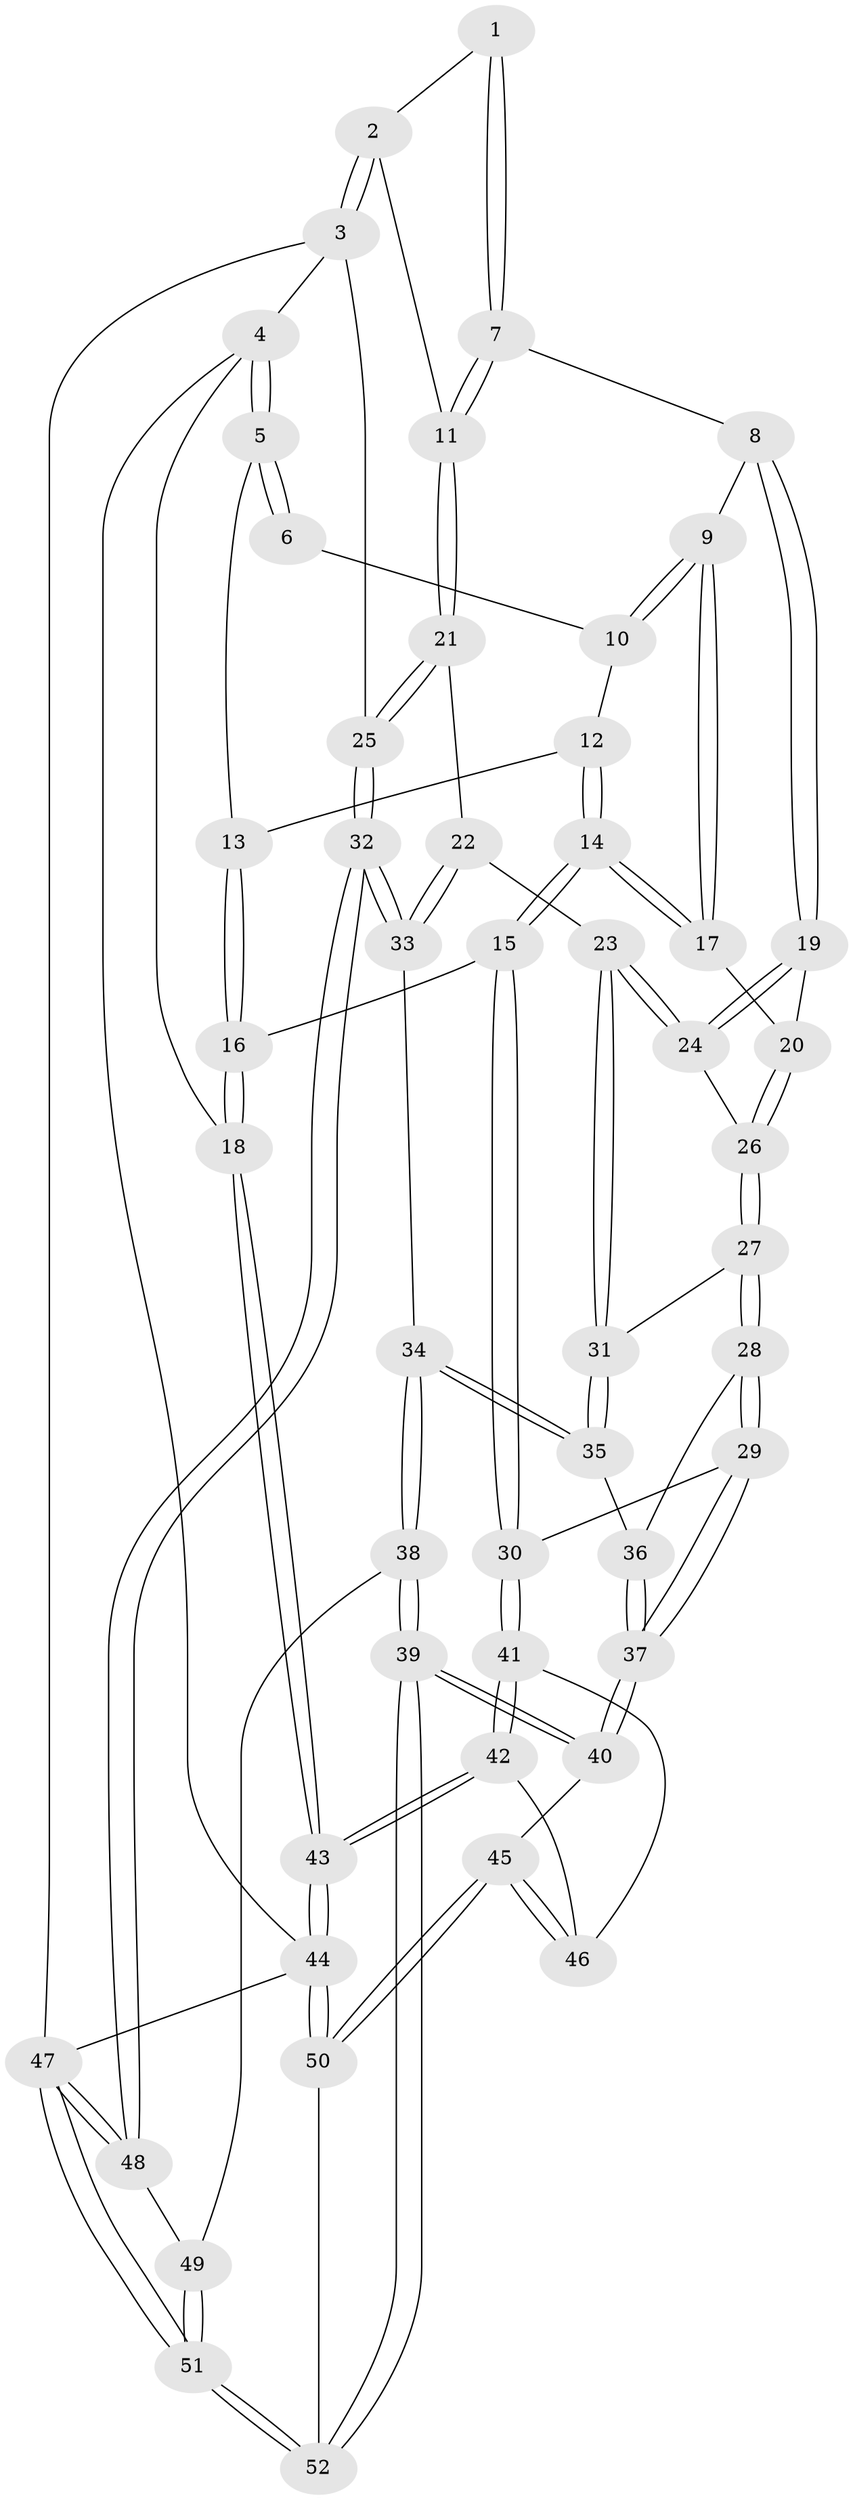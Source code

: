 // coarse degree distribution, {3: 0.3333333333333333, 6: 0.047619047619047616, 4: 0.2857142857142857, 2: 0.19047619047619047, 5: 0.14285714285714285}
// Generated by graph-tools (version 1.1) at 2025/54/03/04/25 22:54:24]
// undirected, 52 vertices, 127 edges
graph export_dot {
  node [color=gray90,style=filled];
  1 [pos="+0.7619698201846297+0"];
  2 [pos="+0.9079251782273785+0"];
  3 [pos="+1+0"];
  4 [pos="+0+0"];
  5 [pos="+0+0"];
  6 [pos="+0.46722157465633146+0"];
  7 [pos="+0.724956700329503+0.0798109266215022"];
  8 [pos="+0.6647756981790909+0.12419911828805819"];
  9 [pos="+0.5038327611513309+0.10840538732094787"];
  10 [pos="+0.4792686993305075+0.06623745354409881"];
  11 [pos="+0.8896606800953951+0.18906184799412756"];
  12 [pos="+0.2780444400171069+0.10153171972220613"];
  13 [pos="+0.09535738893247585+0"];
  14 [pos="+0.2964496031267871+0.2742607654740025"];
  15 [pos="+0.2153971673357129+0.3833608509496762"];
  16 [pos="+0.19631955496929887+0.37934769762437315"];
  17 [pos="+0.460406628366751+0.23055875681791624"];
  18 [pos="+0+0.3698263006987558"];
  19 [pos="+0.6612689605734063+0.26759535353783453"];
  20 [pos="+0.47547214434067847+0.2475286212437654"];
  21 [pos="+0.9517562552149672+0.25371364087908677"];
  22 [pos="+0.9016493655840716+0.2915128829509354"];
  23 [pos="+0.7346093216735607+0.35170842789942786"];
  24 [pos="+0.6656414795170685+0.2772952928142775"];
  25 [pos="+1+0.2529985708031674"];
  26 [pos="+0.5161273212201016+0.3705109706621273"];
  27 [pos="+0.5140415696495987+0.4125700629506346"];
  28 [pos="+0.4929573948246953+0.4404983012095618"];
  29 [pos="+0.46786232180962617+0.4699874079219837"];
  30 [pos="+0.2574906545879807+0.44432135801665795"];
  31 [pos="+0.7090807335029642+0.41490401877498695"];
  32 [pos="+1+0.5823085594776682"];
  33 [pos="+0.8613360739038237+0.5660843848995752"];
  34 [pos="+0.8563028350719409+0.567988096478912"];
  35 [pos="+0.7122194688986274+0.44039880382599533"];
  36 [pos="+0.6710419875011513+0.5059895394023356"];
  37 [pos="+0.5770319045627105+0.6886272552754393"];
  38 [pos="+0.7225709413180738+0.7682125311660574"];
  39 [pos="+0.6534661057149012+0.789794465313242"];
  40 [pos="+0.5819438887441927+0.7477714978288199"];
  41 [pos="+0.2571681674085255+0.45435347667979875"];
  42 [pos="+0+0.7508963496616616"];
  43 [pos="+0+0.7872605713288849"];
  44 [pos="+0+1"];
  45 [pos="+0.36124917955541747+0.7947209834277408"];
  46 [pos="+0.30422134790602723+0.7479521902418819"];
  47 [pos="+1+1"];
  48 [pos="+1+0.7427537703551128"];
  49 [pos="+0.7815887931681262+0.7830623609753374"];
  50 [pos="+0.23485989842796529+1"];
  51 [pos="+1+1"];
  52 [pos="+0.685631869605597+1"];
  1 -- 2;
  1 -- 7;
  1 -- 7;
  2 -- 3;
  2 -- 3;
  2 -- 11;
  3 -- 4;
  3 -- 25;
  3 -- 47;
  4 -- 5;
  4 -- 5;
  4 -- 18;
  4 -- 44;
  5 -- 6;
  5 -- 6;
  5 -- 13;
  6 -- 10;
  7 -- 8;
  7 -- 11;
  7 -- 11;
  8 -- 9;
  8 -- 19;
  8 -- 19;
  9 -- 10;
  9 -- 10;
  9 -- 17;
  9 -- 17;
  10 -- 12;
  11 -- 21;
  11 -- 21;
  12 -- 13;
  12 -- 14;
  12 -- 14;
  13 -- 16;
  13 -- 16;
  14 -- 15;
  14 -- 15;
  14 -- 17;
  14 -- 17;
  15 -- 16;
  15 -- 30;
  15 -- 30;
  16 -- 18;
  16 -- 18;
  17 -- 20;
  18 -- 43;
  18 -- 43;
  19 -- 20;
  19 -- 24;
  19 -- 24;
  20 -- 26;
  20 -- 26;
  21 -- 22;
  21 -- 25;
  21 -- 25;
  22 -- 23;
  22 -- 33;
  22 -- 33;
  23 -- 24;
  23 -- 24;
  23 -- 31;
  23 -- 31;
  24 -- 26;
  25 -- 32;
  25 -- 32;
  26 -- 27;
  26 -- 27;
  27 -- 28;
  27 -- 28;
  27 -- 31;
  28 -- 29;
  28 -- 29;
  28 -- 36;
  29 -- 30;
  29 -- 37;
  29 -- 37;
  30 -- 41;
  30 -- 41;
  31 -- 35;
  31 -- 35;
  32 -- 33;
  32 -- 33;
  32 -- 48;
  32 -- 48;
  33 -- 34;
  34 -- 35;
  34 -- 35;
  34 -- 38;
  34 -- 38;
  35 -- 36;
  36 -- 37;
  36 -- 37;
  37 -- 40;
  37 -- 40;
  38 -- 39;
  38 -- 39;
  38 -- 49;
  39 -- 40;
  39 -- 40;
  39 -- 52;
  39 -- 52;
  40 -- 45;
  41 -- 42;
  41 -- 42;
  41 -- 46;
  42 -- 43;
  42 -- 43;
  42 -- 46;
  43 -- 44;
  43 -- 44;
  44 -- 50;
  44 -- 50;
  44 -- 47;
  45 -- 46;
  45 -- 46;
  45 -- 50;
  45 -- 50;
  47 -- 48;
  47 -- 48;
  47 -- 51;
  47 -- 51;
  48 -- 49;
  49 -- 51;
  49 -- 51;
  50 -- 52;
  51 -- 52;
  51 -- 52;
}
